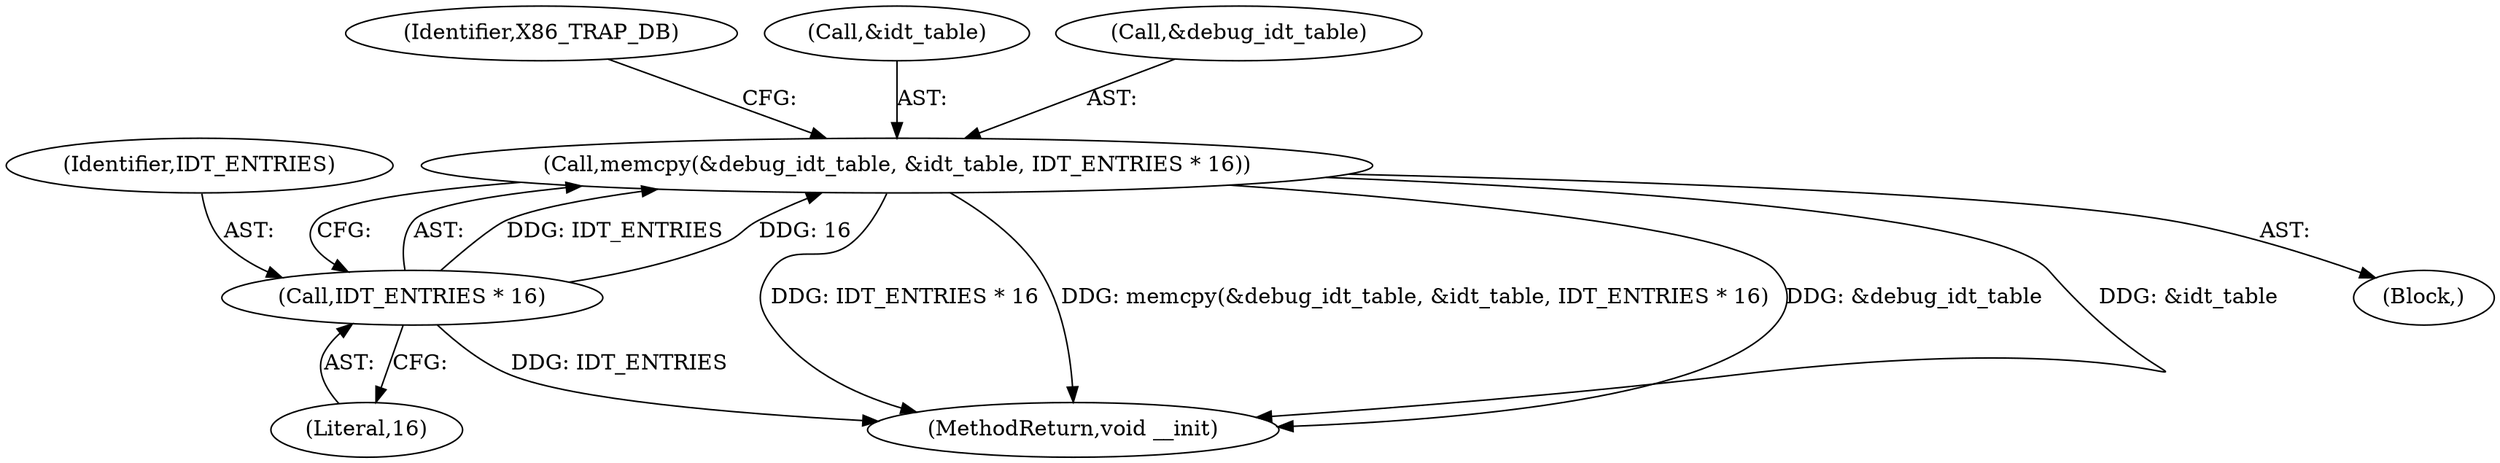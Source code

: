 digraph "0_linux_6f442be2fb22be02cafa606f1769fa1e6f894441_0@API" {
"1000231" [label="(Call,memcpy(&debug_idt_table, &idt_table, IDT_ENTRIES * 16))"];
"1000236" [label="(Call,IDT_ENTRIES * 16)"];
"1000236" [label="(Call,IDT_ENTRIES * 16)"];
"1000231" [label="(Call,memcpy(&debug_idt_table, &idt_table, IDT_ENTRIES * 16))"];
"1000240" [label="(Identifier,X86_TRAP_DB)"];
"1000106" [label="(Block,)"];
"1000247" [label="(MethodReturn,void __init)"];
"1000234" [label="(Call,&idt_table)"];
"1000237" [label="(Identifier,IDT_ENTRIES)"];
"1000232" [label="(Call,&debug_idt_table)"];
"1000238" [label="(Literal,16)"];
"1000231" -> "1000106"  [label="AST: "];
"1000231" -> "1000236"  [label="CFG: "];
"1000232" -> "1000231"  [label="AST: "];
"1000234" -> "1000231"  [label="AST: "];
"1000236" -> "1000231"  [label="AST: "];
"1000240" -> "1000231"  [label="CFG: "];
"1000231" -> "1000247"  [label="DDG: IDT_ENTRIES * 16"];
"1000231" -> "1000247"  [label="DDG: memcpy(&debug_idt_table, &idt_table, IDT_ENTRIES * 16)"];
"1000231" -> "1000247"  [label="DDG: &debug_idt_table"];
"1000231" -> "1000247"  [label="DDG: &idt_table"];
"1000236" -> "1000231"  [label="DDG: IDT_ENTRIES"];
"1000236" -> "1000231"  [label="DDG: 16"];
"1000236" -> "1000238"  [label="CFG: "];
"1000237" -> "1000236"  [label="AST: "];
"1000238" -> "1000236"  [label="AST: "];
"1000236" -> "1000247"  [label="DDG: IDT_ENTRIES"];
}
